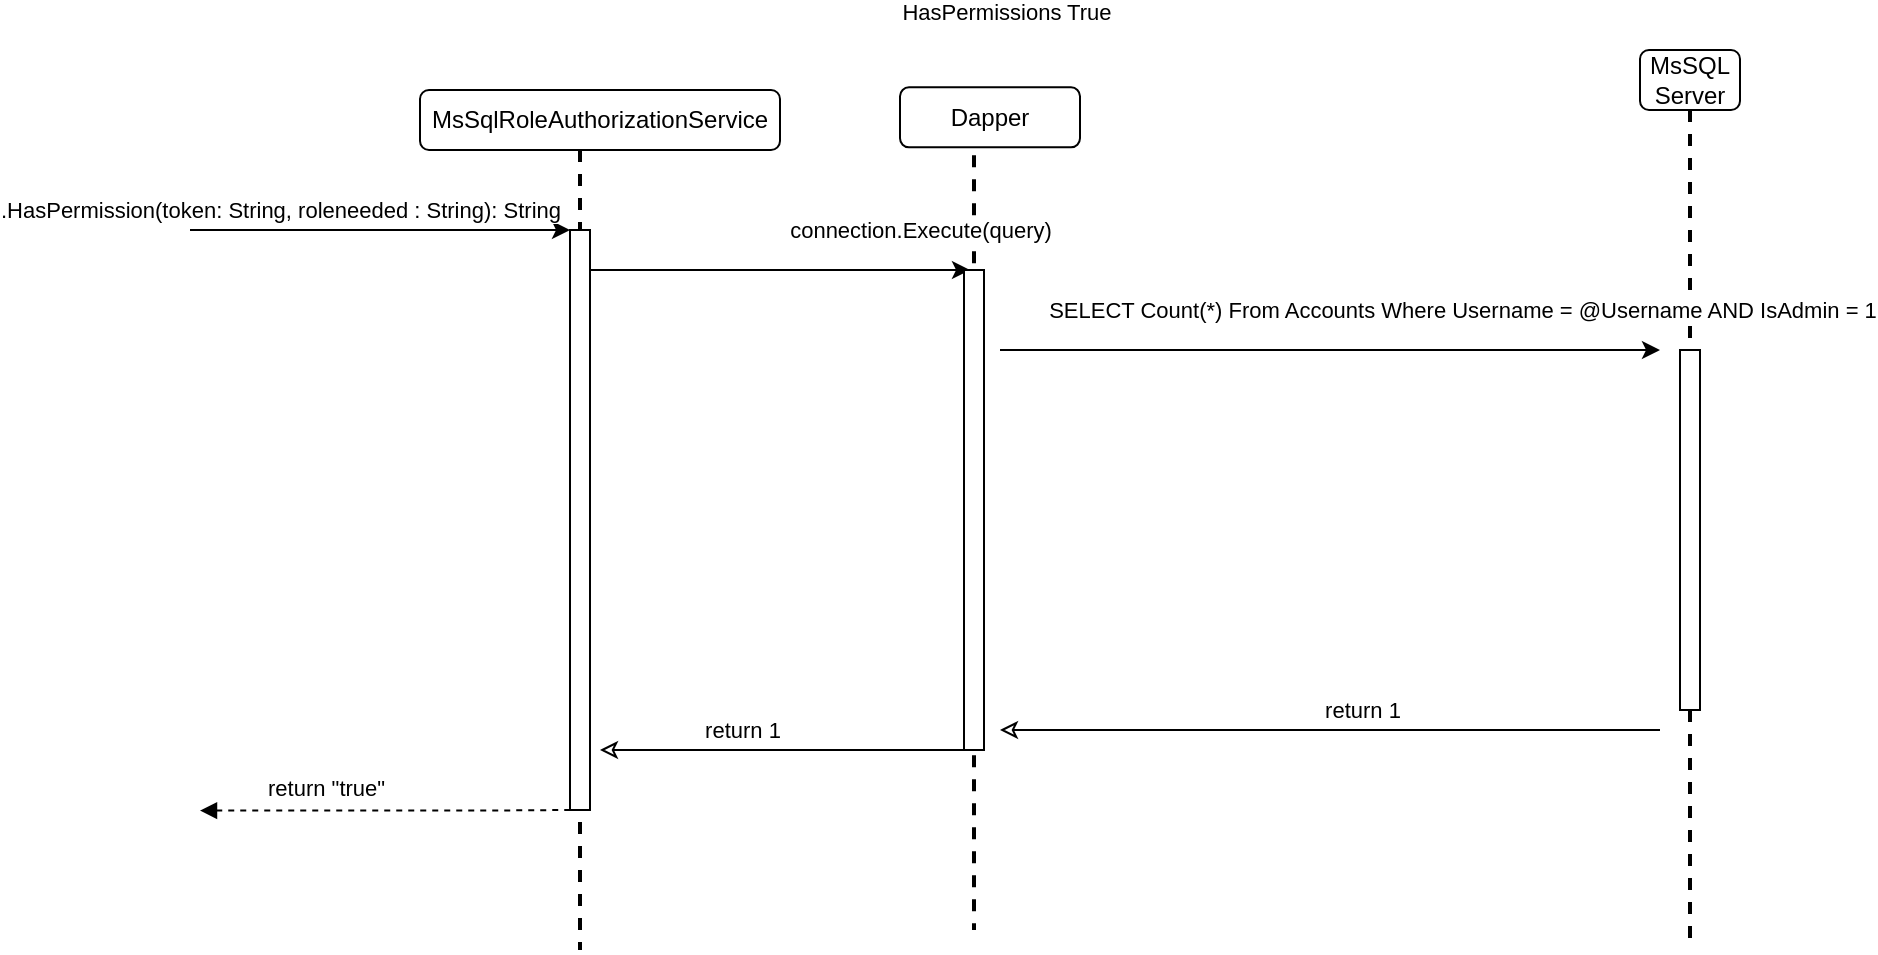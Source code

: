 <mxfile version="16.6.3" type="google" pages="3"><diagram id="r1ulNaGj6efm7nKTTHg7" name="HasPermissions True"><mxGraphModel dx="1411" dy="608" grid="1" gridSize="10" guides="1" tooltips="1" connect="1" arrows="1" fold="1" page="1" pageScale="1" pageWidth="850" pageHeight="1100" math="0" shadow="0"><root><mxCell id="0"/><mxCell id="1" parent="0"/><mxCell id="6o2TiAwU8nOGL8t_Zvma-1" value="MsSqlRoleAuthorizationService" style="rounded=1;whiteSpace=wrap;html=1;" parent="1" vertex="1"><mxGeometry x="570" y="90" width="180" height="30" as="geometry"/></mxCell><mxCell id="6o2TiAwU8nOGL8t_Zvma-2" value="" style="line;strokeWidth=2;direction=south;html=1;dashed=1;" parent="1" vertex="1"><mxGeometry x="645" y="120" width="10" height="400" as="geometry"/></mxCell><mxCell id="6o2TiAwU8nOGL8t_Zvma-3" value="" style="html=1;points=[];perimeter=orthogonalPerimeter;" parent="1" vertex="1"><mxGeometry x="645" y="160" width="10" height="290" as="geometry"/></mxCell><mxCell id="6o2TiAwU8nOGL8t_Zvma-4" value="" style="endArrow=classic;html=1;rounded=0;" parent="1" edge="1"><mxGeometry width="50" height="50" relative="1" as="geometry"><mxPoint x="455" y="160" as="sourcePoint"/><mxPoint x="645" y="160" as="targetPoint"/></mxGeometry></mxCell><mxCell id="6o2TiAwU8nOGL8t_Zvma-5" value="&lt;div style=&quot;text-align: left&quot;&gt;&lt;div style=&quot;text-align: left&quot;&gt;.HasPermission(token: String, roleneeded : String): String&lt;br&gt;&lt;/div&gt;&lt;/div&gt;" style="edgeLabel;html=1;align=center;verticalAlign=middle;resizable=0;points=[];" parent="6o2TiAwU8nOGL8t_Zvma-4" vertex="1" connectable="0"><mxGeometry x="0.567" y="-1" relative="1" as="geometry"><mxPoint x="-104" y="-11" as="offset"/></mxGeometry></mxCell><mxCell id="6o2TiAwU8nOGL8t_Zvma-12" value="" style="endArrow=none;endFill=0;html=1;edgeStyle=orthogonalEdgeStyle;align=left;verticalAlign=top;rounded=0;startArrow=block;startFill=1;dashed=1;" parent="1" edge="1"><mxGeometry x="-1" relative="1" as="geometry"><mxPoint x="460" y="450.26" as="sourcePoint"/><mxPoint x="645" y="450.0" as="targetPoint"/><Array as="points"><mxPoint x="600" y="449.95"/><mxPoint x="600" y="449.95"/></Array></mxGeometry></mxCell><mxCell id="6o2TiAwU8nOGL8t_Zvma-13" value="return &quot;true&quot;" style="edgeLabel;resizable=0;html=1;align=left;verticalAlign=bottom;" parent="6o2TiAwU8nOGL8t_Zvma-12" connectable="0" vertex="1"><mxGeometry x="-1" relative="1" as="geometry"><mxPoint x="32" y="-3" as="offset"/></mxGeometry></mxCell><mxCell id="TIlioQByGhNkbAlKBL7O-2" value="" style="line;strokeWidth=2;direction=south;html=1;dashed=1;" vertex="1" parent="1"><mxGeometry x="842" y="122.67" width="10" height="387.33" as="geometry"/></mxCell><mxCell id="TIlioQByGhNkbAlKBL7O-4" value="Dapper" style="rounded=1;whiteSpace=wrap;html=1;" vertex="1" parent="1"><mxGeometry x="810" y="88.67" width="90" height="30" as="geometry"/></mxCell><mxCell id="TIlioQByGhNkbAlKBL7O-5" value="MsSQL Server" style="rounded=1;whiteSpace=wrap;html=1;" vertex="1" parent="1"><mxGeometry x="1180" y="70" width="50" height="30" as="geometry"/></mxCell><mxCell id="TIlioQByGhNkbAlKBL7O-6" value="" style="line;strokeWidth=2;direction=south;html=1;dashed=1;" vertex="1" parent="1"><mxGeometry x="1200" y="100" width="10" height="420" as="geometry"/></mxCell><mxCell id="TIlioQByGhNkbAlKBL7O-12" value="" style="endArrow=classic;html=1;rounded=0;" edge="1" parent="1"><mxGeometry width="50" height="50" relative="1" as="geometry"><mxPoint x="655" y="180" as="sourcePoint"/><mxPoint x="845" y="180" as="targetPoint"/></mxGeometry></mxCell><mxCell id="TIlioQByGhNkbAlKBL7O-13" value="&lt;div style=&quot;text-align: left&quot;&gt;&lt;div style=&quot;text-align: left&quot;&gt;connection.Execute(query)&lt;/div&gt;&lt;/div&gt;" style="edgeLabel;html=1;align=center;verticalAlign=middle;resizable=0;points=[];" vertex="1" connectable="0" parent="TIlioQByGhNkbAlKBL7O-12"><mxGeometry x="0.567" y="-1" relative="1" as="geometry"><mxPoint x="16" y="-21" as="offset"/></mxGeometry></mxCell><mxCell id="TIlioQByGhNkbAlKBL7O-14" value="" style="endArrow=classic;html=1;rounded=0;" edge="1" parent="1"><mxGeometry width="50" height="50" relative="1" as="geometry"><mxPoint x="860" y="220" as="sourcePoint"/><mxPoint x="1190" y="220" as="targetPoint"/></mxGeometry></mxCell><mxCell id="TIlioQByGhNkbAlKBL7O-15" value="&lt;div style=&quot;text-align: left&quot;&gt;&lt;div style=&quot;text-align: left&quot;&gt;SELECT Count(*) From Accounts Where Username = @Username AND IsAdmin = 1&lt;/div&gt;&lt;/div&gt;" style="edgeLabel;html=1;align=center;verticalAlign=middle;resizable=0;points=[];" vertex="1" connectable="0" parent="TIlioQByGhNkbAlKBL7O-14"><mxGeometry x="0.567" y="-1" relative="1" as="geometry"><mxPoint x="-28" y="-21" as="offset"/></mxGeometry></mxCell><mxCell id="TIlioQByGhNkbAlKBL7O-16" value="" style="html=1;points=[];perimeter=orthogonalPerimeter;" vertex="1" parent="1"><mxGeometry x="842" y="180" width="10" height="240" as="geometry"/></mxCell><mxCell id="TIlioQByGhNkbAlKBL7O-17" value="" style="html=1;points=[];perimeter=orthogonalPerimeter;" vertex="1" parent="1"><mxGeometry x="1200" y="220" width="10" height="180" as="geometry"/></mxCell><mxCell id="TIlioQByGhNkbAlKBL7O-20" value="" style="endArrow=none;html=1;rounded=0;startArrow=classic;startFill=0;endFill=0;" edge="1" parent="1"><mxGeometry width="50" height="50" relative="1" as="geometry"><mxPoint x="860" y="410" as="sourcePoint"/><mxPoint x="1190" y="410" as="targetPoint"/></mxGeometry></mxCell><mxCell id="TIlioQByGhNkbAlKBL7O-21" value="&lt;div style=&quot;text-align: left&quot;&gt;&lt;div style=&quot;text-align: left&quot;&gt;return 1&lt;/div&gt;&lt;/div&gt;" style="edgeLabel;html=1;align=center;verticalAlign=middle;resizable=0;points=[];" vertex="1" connectable="0" parent="TIlioQByGhNkbAlKBL7O-20"><mxGeometry x="0.567" y="-1" relative="1" as="geometry"><mxPoint x="-78" y="-11" as="offset"/></mxGeometry></mxCell><mxCell id="TIlioQByGhNkbAlKBL7O-22" value="" style="endArrow=none;html=1;rounded=0;startArrow=classic;startFill=0;endFill=0;" edge="1" parent="1"><mxGeometry width="50" height="50" relative="1" as="geometry"><mxPoint x="660" y="420" as="sourcePoint"/><mxPoint x="850" y="420" as="targetPoint"/></mxGeometry></mxCell><mxCell id="TIlioQByGhNkbAlKBL7O-23" value="&lt;div style=&quot;text-align: left&quot;&gt;&lt;div style=&quot;text-align: left&quot;&gt;return 1&lt;/div&gt;&lt;/div&gt;" style="edgeLabel;html=1;align=center;verticalAlign=middle;resizable=0;points=[];" vertex="1" connectable="0" parent="TIlioQByGhNkbAlKBL7O-22"><mxGeometry x="0.567" y="-1" relative="1" as="geometry"><mxPoint x="-78" y="-11" as="offset"/></mxGeometry></mxCell><mxCell id="TIlioQByGhNkbAlKBL7O-24" value="&lt;div style=&quot;text-align: left&quot;&gt;&lt;div style=&quot;text-align: left&quot;&gt;HasPermissions True&lt;/div&gt;&lt;/div&gt;" style="edgeLabel;html=1;align=center;verticalAlign=middle;resizable=0;points=[];" vertex="1" connectable="0" parent="1"><mxGeometry x="860.001" y="50" as="geometry"><mxPoint x="3" y="1" as="offset"/></mxGeometry></mxCell></root></mxGraphModel></diagram><diagram name=" HasPermissions False" id="boMiYe4sfvASohX3O3PK"><mxGraphModel dx="818" dy="352" grid="1" gridSize="10" guides="1" tooltips="1" connect="1" arrows="1" fold="1" page="1" pageScale="1" pageWidth="850" pageHeight="1100" math="0" shadow="0"><root><mxCell id="BP4ZKmrYze3SscYGILAU-0"/><mxCell id="BP4ZKmrYze3SscYGILAU-1" parent="BP4ZKmrYze3SscYGILAU-0"/><mxCell id="BP4ZKmrYze3SscYGILAU-2" value="MsSqlRoleAuthorizationService" style="rounded=1;whiteSpace=wrap;html=1;" vertex="1" parent="BP4ZKmrYze3SscYGILAU-1"><mxGeometry x="570" y="90" width="180" height="30" as="geometry"/></mxCell><mxCell id="BP4ZKmrYze3SscYGILAU-3" value="" style="line;strokeWidth=2;direction=south;html=1;dashed=1;" vertex="1" parent="BP4ZKmrYze3SscYGILAU-1"><mxGeometry x="645" y="120" width="10" height="400" as="geometry"/></mxCell><mxCell id="BP4ZKmrYze3SscYGILAU-4" value="" style="html=1;points=[];perimeter=orthogonalPerimeter;" vertex="1" parent="BP4ZKmrYze3SscYGILAU-1"><mxGeometry x="645" y="160" width="10" height="290" as="geometry"/></mxCell><mxCell id="BP4ZKmrYze3SscYGILAU-5" value="" style="endArrow=classic;html=1;rounded=0;" edge="1" parent="BP4ZKmrYze3SscYGILAU-1"><mxGeometry width="50" height="50" relative="1" as="geometry"><mxPoint x="455" y="160" as="sourcePoint"/><mxPoint x="645" y="160" as="targetPoint"/></mxGeometry></mxCell><mxCell id="BP4ZKmrYze3SscYGILAU-6" value="&lt;div style=&quot;text-align: left&quot;&gt;&lt;div style=&quot;text-align: left&quot;&gt;.HasPermission(token: String, roleneeded : String): String&lt;br&gt;&lt;/div&gt;&lt;/div&gt;" style="edgeLabel;html=1;align=center;verticalAlign=middle;resizable=0;points=[];" vertex="1" connectable="0" parent="BP4ZKmrYze3SscYGILAU-5"><mxGeometry x="0.567" y="-1" relative="1" as="geometry"><mxPoint x="-104" y="-11" as="offset"/></mxGeometry></mxCell><mxCell id="BP4ZKmrYze3SscYGILAU-7" value="" style="endArrow=none;endFill=0;html=1;edgeStyle=orthogonalEdgeStyle;align=left;verticalAlign=top;rounded=0;startArrow=block;startFill=1;dashed=1;" edge="1" parent="BP4ZKmrYze3SscYGILAU-1"><mxGeometry x="-1" relative="1" as="geometry"><mxPoint x="460" y="450.26" as="sourcePoint"/><mxPoint x="645" y="450.0" as="targetPoint"/><Array as="points"><mxPoint x="600" y="449.95"/><mxPoint x="600" y="449.95"/></Array></mxGeometry></mxCell><mxCell id="BP4ZKmrYze3SscYGILAU-8" value="return &quot;false&quot;" style="edgeLabel;resizable=0;html=1;align=left;verticalAlign=bottom;" connectable="0" vertex="1" parent="BP4ZKmrYze3SscYGILAU-7"><mxGeometry x="-1" relative="1" as="geometry"><mxPoint x="32" y="-3" as="offset"/></mxGeometry></mxCell><mxCell id="BP4ZKmrYze3SscYGILAU-9" value="" style="line;strokeWidth=2;direction=south;html=1;dashed=1;" vertex="1" parent="BP4ZKmrYze3SscYGILAU-1"><mxGeometry x="842" y="122.67" width="10" height="387.33" as="geometry"/></mxCell><mxCell id="BP4ZKmrYze3SscYGILAU-10" value="Dapper" style="rounded=1;whiteSpace=wrap;html=1;" vertex="1" parent="BP4ZKmrYze3SscYGILAU-1"><mxGeometry x="810" y="88.67" width="90" height="30" as="geometry"/></mxCell><mxCell id="BP4ZKmrYze3SscYGILAU-11" value="MsSQL Server" style="rounded=1;whiteSpace=wrap;html=1;" vertex="1" parent="BP4ZKmrYze3SscYGILAU-1"><mxGeometry x="1180" y="70" width="50" height="30" as="geometry"/></mxCell><mxCell id="BP4ZKmrYze3SscYGILAU-12" value="" style="line;strokeWidth=2;direction=south;html=1;dashed=1;" vertex="1" parent="BP4ZKmrYze3SscYGILAU-1"><mxGeometry x="1200" y="100" width="10" height="420" as="geometry"/></mxCell><mxCell id="BP4ZKmrYze3SscYGILAU-13" value="" style="endArrow=classic;html=1;rounded=0;" edge="1" parent="BP4ZKmrYze3SscYGILAU-1"><mxGeometry width="50" height="50" relative="1" as="geometry"><mxPoint x="655" y="180" as="sourcePoint"/><mxPoint x="845" y="180" as="targetPoint"/></mxGeometry></mxCell><mxCell id="BP4ZKmrYze3SscYGILAU-14" value="&lt;div style=&quot;text-align: left&quot;&gt;&lt;div style=&quot;text-align: left&quot;&gt;connection.Execute(query)&lt;/div&gt;&lt;/div&gt;" style="edgeLabel;html=1;align=center;verticalAlign=middle;resizable=0;points=[];" vertex="1" connectable="0" parent="BP4ZKmrYze3SscYGILAU-13"><mxGeometry x="0.567" y="-1" relative="1" as="geometry"><mxPoint x="16" y="-21" as="offset"/></mxGeometry></mxCell><mxCell id="BP4ZKmrYze3SscYGILAU-15" value="" style="endArrow=classic;html=1;rounded=0;" edge="1" parent="BP4ZKmrYze3SscYGILAU-1"><mxGeometry width="50" height="50" relative="1" as="geometry"><mxPoint x="860" y="220" as="sourcePoint"/><mxPoint x="1190" y="220" as="targetPoint"/></mxGeometry></mxCell><mxCell id="BP4ZKmrYze3SscYGILAU-16" value="&lt;div style=&quot;text-align: left&quot;&gt;&lt;div style=&quot;text-align: left&quot;&gt;SELECT Count(*) From Accounts Where Username = @Username AND IsAdmin = 1&lt;/div&gt;&lt;/div&gt;" style="edgeLabel;html=1;align=center;verticalAlign=middle;resizable=0;points=[];" vertex="1" connectable="0" parent="BP4ZKmrYze3SscYGILAU-15"><mxGeometry x="0.567" y="-1" relative="1" as="geometry"><mxPoint x="-28" y="-21" as="offset"/></mxGeometry></mxCell><mxCell id="BP4ZKmrYze3SscYGILAU-17" value="" style="html=1;points=[];perimeter=orthogonalPerimeter;" vertex="1" parent="BP4ZKmrYze3SscYGILAU-1"><mxGeometry x="842" y="180" width="10" height="240" as="geometry"/></mxCell><mxCell id="BP4ZKmrYze3SscYGILAU-18" value="" style="html=1;points=[];perimeter=orthogonalPerimeter;" vertex="1" parent="BP4ZKmrYze3SscYGILAU-1"><mxGeometry x="1200" y="220" width="10" height="180" as="geometry"/></mxCell><mxCell id="BP4ZKmrYze3SscYGILAU-19" value="" style="endArrow=none;html=1;rounded=0;startArrow=classic;startFill=0;endFill=0;" edge="1" parent="BP4ZKmrYze3SscYGILAU-1"><mxGeometry width="50" height="50" relative="1" as="geometry"><mxPoint x="860" y="410" as="sourcePoint"/><mxPoint x="1190" y="410" as="targetPoint"/></mxGeometry></mxCell><mxCell id="BP4ZKmrYze3SscYGILAU-20" value="&lt;div style=&quot;text-align: left&quot;&gt;&lt;div style=&quot;text-align: left&quot;&gt;return 0&lt;/div&gt;&lt;/div&gt;" style="edgeLabel;html=1;align=center;verticalAlign=middle;resizable=0;points=[];" vertex="1" connectable="0" parent="BP4ZKmrYze3SscYGILAU-19"><mxGeometry x="0.567" y="-1" relative="1" as="geometry"><mxPoint x="-78" y="-11" as="offset"/></mxGeometry></mxCell><mxCell id="BP4ZKmrYze3SscYGILAU-21" value="" style="endArrow=none;html=1;rounded=0;startArrow=classic;startFill=0;endFill=0;" edge="1" parent="BP4ZKmrYze3SscYGILAU-1"><mxGeometry width="50" height="50" relative="1" as="geometry"><mxPoint x="660" y="420" as="sourcePoint"/><mxPoint x="850" y="420" as="targetPoint"/></mxGeometry></mxCell><mxCell id="BP4ZKmrYze3SscYGILAU-22" value="&lt;div style=&quot;text-align: left&quot;&gt;&lt;div style=&quot;text-align: left&quot;&gt;return 0&lt;br&gt;&lt;/div&gt;&lt;/div&gt;" style="edgeLabel;html=1;align=center;verticalAlign=middle;resizable=0;points=[];" vertex="1" connectable="0" parent="BP4ZKmrYze3SscYGILAU-21"><mxGeometry x="0.567" y="-1" relative="1" as="geometry"><mxPoint x="-78" y="-11" as="offset"/></mxGeometry></mxCell><mxCell id="BP4ZKmrYze3SscYGILAU-23" value="&lt;div style=&quot;text-align: left&quot;&gt;&lt;div style=&quot;text-align: left&quot;&gt;HasPermissions True&lt;/div&gt;&lt;/div&gt;" style="edgeLabel;html=1;align=center;verticalAlign=middle;resizable=0;points=[];" vertex="1" connectable="0" parent="BP4ZKmrYze3SscYGILAU-1"><mxGeometry x="860.001" y="50" as="geometry"><mxPoint x="3" y="1" as="offset"/></mxGeometry></mxCell><mxCell id="PA7yOwOmER3sMH1LGJkj-0" value="&lt;div style=&quot;text-align: left&quot;&gt;&lt;div style=&quot;text-align: left&quot;&gt;&lt;br&gt;&lt;/div&gt;&lt;/div&gt;" style="edgeLabel;html=1;align=center;verticalAlign=middle;resizable=0;points=[];" vertex="1" connectable="0" parent="BP4ZKmrYze3SscYGILAU-1"><mxGeometry x="1050.4" y="410" as="geometry"/></mxCell></root></mxGraphModel></diagram><diagram name="HasPermissions DBError" id="vnkQ_e6-fDU-rdNlRHbe"><mxGraphModel dx="1705" dy="734" grid="1" gridSize="10" guides="1" tooltips="1" connect="1" arrows="1" fold="1" page="1" pageScale="1" pageWidth="850" pageHeight="1100" math="0" shadow="0"><root><mxCell id="xiVy0LZYAN35RGmlpAok-0"/><mxCell id="xiVy0LZYAN35RGmlpAok-1" parent="xiVy0LZYAN35RGmlpAok-0"/><mxCell id="xiVy0LZYAN35RGmlpAok-2" value="MsSqlRoleAuthorizationService" style="rounded=1;whiteSpace=wrap;html=1;" vertex="1" parent="xiVy0LZYAN35RGmlpAok-1"><mxGeometry x="570" y="90" width="180" height="30" as="geometry"/></mxCell><mxCell id="xiVy0LZYAN35RGmlpAok-3" value="" style="line;strokeWidth=2;direction=south;html=1;dashed=1;" vertex="1" parent="xiVy0LZYAN35RGmlpAok-1"><mxGeometry x="645" y="120" width="10" height="400" as="geometry"/></mxCell><mxCell id="xiVy0LZYAN35RGmlpAok-4" value="" style="html=1;points=[];perimeter=orthogonalPerimeter;" vertex="1" parent="xiVy0LZYAN35RGmlpAok-1"><mxGeometry x="645" y="160" width="10" height="290" as="geometry"/></mxCell><mxCell id="xiVy0LZYAN35RGmlpAok-5" value="" style="endArrow=classic;html=1;rounded=0;" edge="1" parent="xiVy0LZYAN35RGmlpAok-1"><mxGeometry width="50" height="50" relative="1" as="geometry"><mxPoint x="455" y="160" as="sourcePoint"/><mxPoint x="645" y="160" as="targetPoint"/></mxGeometry></mxCell><mxCell id="xiVy0LZYAN35RGmlpAok-6" value="&lt;div style=&quot;text-align: left&quot;&gt;&lt;div style=&quot;text-align: left&quot;&gt;.HasPermission(token: String, roleneeded : String): String&lt;br&gt;&lt;/div&gt;&lt;/div&gt;" style="edgeLabel;html=1;align=center;verticalAlign=middle;resizable=0;points=[];" vertex="1" connectable="0" parent="xiVy0LZYAN35RGmlpAok-5"><mxGeometry x="0.567" y="-1" relative="1" as="geometry"><mxPoint x="-104" y="-11" as="offset"/></mxGeometry></mxCell><mxCell id="xiVy0LZYAN35RGmlpAok-7" value="" style="endArrow=none;endFill=0;html=1;edgeStyle=orthogonalEdgeStyle;align=left;verticalAlign=top;rounded=0;startArrow=block;startFill=1;dashed=1;" edge="1" parent="xiVy0LZYAN35RGmlpAok-1"><mxGeometry x="-1" relative="1" as="geometry"><mxPoint x="460" y="450.26" as="sourcePoint"/><mxPoint x="645" y="450.0" as="targetPoint"/><Array as="points"><mxPoint x="600" y="449.95"/><mxPoint x="600" y="449.95"/></Array></mxGeometry></mxCell><mxCell id="xiVy0LZYAN35RGmlpAok-8" value="return &quot;DB Error&quot;" style="edgeLabel;resizable=0;html=1;align=left;verticalAlign=bottom;" connectable="0" vertex="1" parent="xiVy0LZYAN35RGmlpAok-7"><mxGeometry x="-1" relative="1" as="geometry"><mxPoint x="32" y="-3" as="offset"/></mxGeometry></mxCell><mxCell id="xiVy0LZYAN35RGmlpAok-9" value="" style="line;strokeWidth=2;direction=south;html=1;dashed=1;" vertex="1" parent="xiVy0LZYAN35RGmlpAok-1"><mxGeometry x="842" y="122.67" width="10" height="387.33" as="geometry"/></mxCell><mxCell id="xiVy0LZYAN35RGmlpAok-10" value="Dapper" style="rounded=1;whiteSpace=wrap;html=1;" vertex="1" parent="xiVy0LZYAN35RGmlpAok-1"><mxGeometry x="810" y="88.67" width="90" height="30" as="geometry"/></mxCell><mxCell id="xiVy0LZYAN35RGmlpAok-11" value="MsSQL Server" style="rounded=1;whiteSpace=wrap;html=1;" vertex="1" parent="xiVy0LZYAN35RGmlpAok-1"><mxGeometry x="1180" y="70" width="50" height="30" as="geometry"/></mxCell><mxCell id="xiVy0LZYAN35RGmlpAok-12" value="" style="line;strokeWidth=2;direction=south;html=1;dashed=1;" vertex="1" parent="xiVy0LZYAN35RGmlpAok-1"><mxGeometry x="1200" y="100" width="10" height="420" as="geometry"/></mxCell><mxCell id="xiVy0LZYAN35RGmlpAok-13" value="" style="endArrow=classic;html=1;rounded=0;" edge="1" parent="xiVy0LZYAN35RGmlpAok-1"><mxGeometry width="50" height="50" relative="1" as="geometry"><mxPoint x="655" y="180" as="sourcePoint"/><mxPoint x="845" y="180" as="targetPoint"/></mxGeometry></mxCell><mxCell id="xiVy0LZYAN35RGmlpAok-14" value="&lt;div style=&quot;text-align: left&quot;&gt;&lt;div style=&quot;text-align: left&quot;&gt;connection.Execute(query)&lt;/div&gt;&lt;/div&gt;" style="edgeLabel;html=1;align=center;verticalAlign=middle;resizable=0;points=[];" vertex="1" connectable="0" parent="xiVy0LZYAN35RGmlpAok-13"><mxGeometry x="0.567" y="-1" relative="1" as="geometry"><mxPoint x="16" y="-21" as="offset"/></mxGeometry></mxCell><mxCell id="xiVy0LZYAN35RGmlpAok-15" value="" style="endArrow=classic;html=1;rounded=0;" edge="1" parent="xiVy0LZYAN35RGmlpAok-1"><mxGeometry width="50" height="50" relative="1" as="geometry"><mxPoint x="860" y="220" as="sourcePoint"/><mxPoint x="1190" y="220" as="targetPoint"/></mxGeometry></mxCell><mxCell id="xiVy0LZYAN35RGmlpAok-16" value="&lt;div style=&quot;text-align: left&quot;&gt;&lt;div style=&quot;text-align: left&quot;&gt;SELECT Count(*) From Accounts Where Username = @Username AND IsAdmin = 1&lt;/div&gt;&lt;/div&gt;" style="edgeLabel;html=1;align=center;verticalAlign=middle;resizable=0;points=[];" vertex="1" connectable="0" parent="xiVy0LZYAN35RGmlpAok-15"><mxGeometry x="0.567" y="-1" relative="1" as="geometry"><mxPoint x="-28" y="-21" as="offset"/></mxGeometry></mxCell><mxCell id="xiVy0LZYAN35RGmlpAok-17" value="" style="html=1;points=[];perimeter=orthogonalPerimeter;" vertex="1" parent="xiVy0LZYAN35RGmlpAok-1"><mxGeometry x="842" y="180" width="10" height="240" as="geometry"/></mxCell><mxCell id="xiVy0LZYAN35RGmlpAok-18" value="" style="html=1;points=[];perimeter=orthogonalPerimeter;" vertex="1" parent="xiVy0LZYAN35RGmlpAok-1"><mxGeometry x="1200" y="220" width="10" height="180" as="geometry"/></mxCell><mxCell id="xiVy0LZYAN35RGmlpAok-19" value="" style="endArrow=none;html=1;rounded=0;startArrow=classic;startFill=0;endFill=0;dashed=1;" edge="1" parent="xiVy0LZYAN35RGmlpAok-1"><mxGeometry width="50" height="50" relative="1" as="geometry"><mxPoint x="860" y="410" as="sourcePoint"/><mxPoint x="1190" y="410" as="targetPoint"/></mxGeometry></mxCell><mxCell id="xiVy0LZYAN35RGmlpAok-20" value="&lt;div style=&quot;text-align: left&quot;&gt;&lt;div style=&quot;text-align: left&quot;&gt;return Error&lt;/div&gt;&lt;/div&gt;" style="edgeLabel;html=1;align=center;verticalAlign=middle;resizable=0;points=[];" vertex="1" connectable="0" parent="xiVy0LZYAN35RGmlpAok-19"><mxGeometry x="0.567" y="-1" relative="1" as="geometry"><mxPoint x="-78" y="-11" as="offset"/></mxGeometry></mxCell><mxCell id="xiVy0LZYAN35RGmlpAok-21" value="" style="endArrow=none;html=1;rounded=0;startArrow=classic;startFill=0;endFill=0;dashed=1;" edge="1" parent="xiVy0LZYAN35RGmlpAok-1"><mxGeometry width="50" height="50" relative="1" as="geometry"><mxPoint x="660" y="420" as="sourcePoint"/><mxPoint x="850" y="420" as="targetPoint"/></mxGeometry></mxCell><mxCell id="xiVy0LZYAN35RGmlpAok-22" value="&lt;div style=&quot;text-align: left&quot;&gt;&lt;div style=&quot;text-align: left&quot;&gt;return Error&lt;br&gt;&lt;/div&gt;&lt;/div&gt;" style="edgeLabel;html=1;align=center;verticalAlign=middle;resizable=0;points=[];" vertex="1" connectable="0" parent="xiVy0LZYAN35RGmlpAok-21"><mxGeometry x="0.567" y="-1" relative="1" as="geometry"><mxPoint x="-78" y="-11" as="offset"/></mxGeometry></mxCell><mxCell id="xiVy0LZYAN35RGmlpAok-23" value="&lt;div style=&quot;text-align: left&quot;&gt;&lt;div style=&quot;text-align: left&quot;&gt;HasPermissions True&lt;/div&gt;&lt;/div&gt;" style="edgeLabel;html=1;align=center;verticalAlign=middle;resizable=0;points=[];" vertex="1" connectable="0" parent="xiVy0LZYAN35RGmlpAok-1"><mxGeometry x="860.001" y="50" as="geometry"><mxPoint x="3" y="1" as="offset"/></mxGeometry></mxCell></root></mxGraphModel></diagram></mxfile>